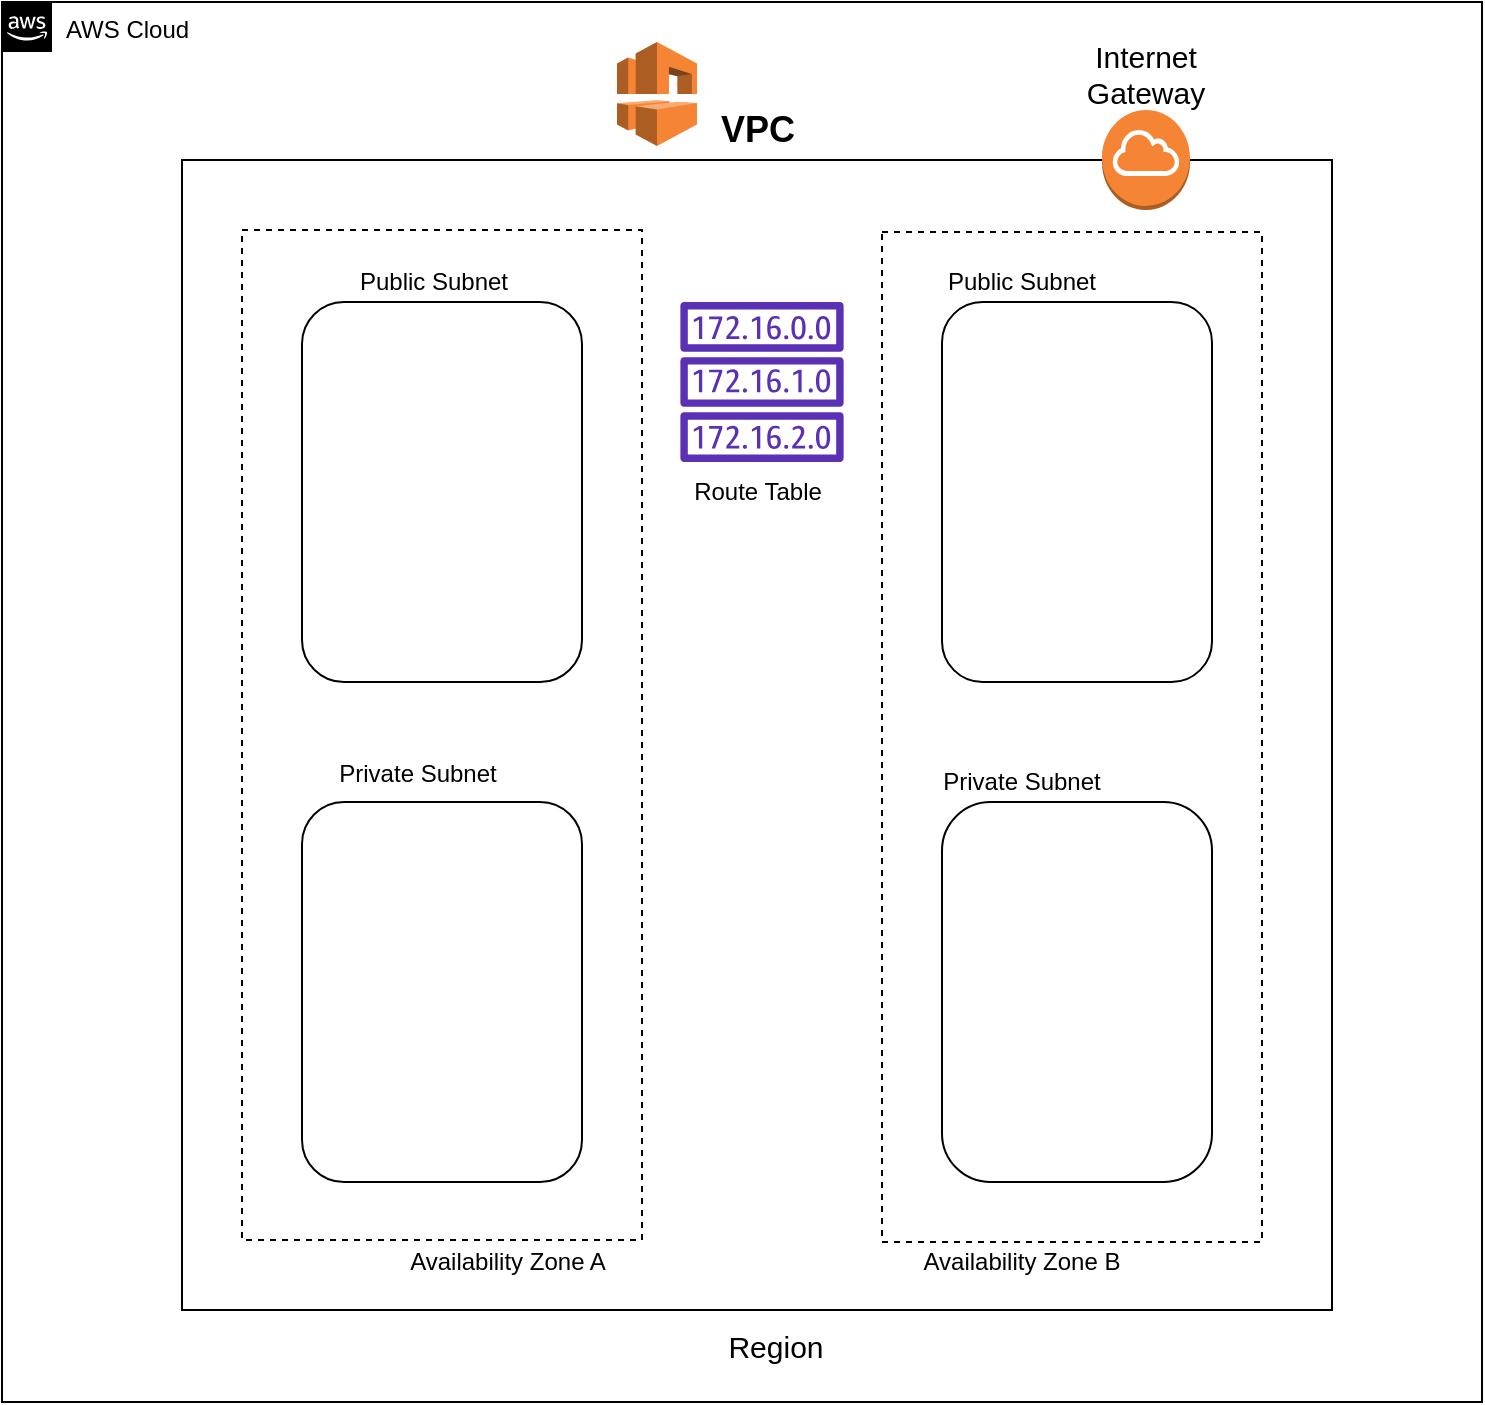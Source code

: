 <mxfile pages="1" version="11.2.8" type="github"><diagram id="Ht1M8jgEwFfnCIfOTk4-" name="Page-1"><mxGraphModel dx="1422" dy="1572" grid="1" gridSize="10" guides="1" tooltips="1" connect="1" arrows="1" fold="1" page="1" pageScale="1" pageWidth="1169" pageHeight="827" math="0" shadow="0"><root><mxCell id="0"/><mxCell id="1" parent="0"/><mxCell id="UEzPUAAOIrF-is8g5C7q-175" value="AWS Cloud" style="points=[[0,0],[0.25,0],[0.5,0],[0.75,0],[1,0],[1,0.25],[1,0.5],[1,0.75],[1,1],[0.75,1],[0.5,1],[0.25,1],[0,1],[0,0.75],[0,0.5],[0,0.25]];outlineConnect=0;html=1;whiteSpace=wrap;fontSize=12;fontStyle=0;shape=mxgraph.aws4.group;grIcon=mxgraph.aws4.group_aws_cloud_alt;verticalAlign=top;align=left;spacingLeft=30;dashed=0;labelBackgroundColor=#ffffff;" parent="1" vertex="1"><mxGeometry x="200" y="-780" width="740" height="700" as="geometry"/></mxCell><mxCell id="lp8DEU2Nt8-4SQT9q1b4-5" value="" style="whiteSpace=wrap;html=1;aspect=fixed;" vertex="1" parent="1"><mxGeometry x="290" y="-701" width="575" height="575" as="geometry"/></mxCell><mxCell id="lp8DEU2Nt8-4SQT9q1b4-6" value="VPC" style="text;html=1;strokeColor=none;fillColor=none;align=center;verticalAlign=middle;whiteSpace=wrap;rounded=0;fontSize=18;fontStyle=1" vertex="1" parent="1"><mxGeometry x="547.5" y="-731" width="60" height="30" as="geometry"/></mxCell><mxCell id="lp8DEU2Nt8-4SQT9q1b4-9" value="" style="rounded=0;whiteSpace=wrap;html=1;shadow=0;glass=0;dashed=1;comic=0;strokeColor=#000000;" vertex="1" parent="1"><mxGeometry x="320" y="-666" width="200" height="505" as="geometry"/></mxCell><mxCell id="lp8DEU2Nt8-4SQT9q1b4-10" value="" style="rounded=0;whiteSpace=wrap;html=1;shadow=0;glass=0;dashed=1;comic=0;strokeColor=#000000;" vertex="1" parent="1"><mxGeometry x="640" y="-665" width="190" height="505" as="geometry"/></mxCell><mxCell id="lp8DEU2Nt8-4SQT9q1b4-12" value="Availability Zone A" style="text;html=1;strokeColor=none;fillColor=none;align=center;verticalAlign=middle;whiteSpace=wrap;rounded=0;shadow=0;glass=0;dashed=1;comic=0;" vertex="1" parent="1"><mxGeometry x="390" y="-160" width="126" height="20" as="geometry"/></mxCell><mxCell id="lp8DEU2Nt8-4SQT9q1b4-15" value="" style="rounded=1;whiteSpace=wrap;html=1;shadow=0;glass=0;comic=0;strokeColor=#000000;" vertex="1" parent="1"><mxGeometry x="350" y="-630" width="140" height="190" as="geometry"/></mxCell><mxCell id="lp8DEU2Nt8-4SQT9q1b4-16" value="" style="rounded=1;whiteSpace=wrap;html=1;shadow=0;glass=0;comic=0;strokeColor=#000000;" vertex="1" parent="1"><mxGeometry x="350" y="-380" width="140" height="190" as="geometry"/></mxCell><mxCell id="lp8DEU2Nt8-4SQT9q1b4-17" value="" style="rounded=1;whiteSpace=wrap;html=1;shadow=0;glass=0;comic=0;strokeColor=#000000;" vertex="1" parent="1"><mxGeometry x="670" y="-630" width="135" height="190" as="geometry"/></mxCell><mxCell id="lp8DEU2Nt8-4SQT9q1b4-18" value="" style="rounded=1;whiteSpace=wrap;html=1;shadow=0;glass=0;comic=0;strokeColor=#000000;arcSize=18;" vertex="1" parent="1"><mxGeometry x="670" y="-380" width="135" height="190" as="geometry"/></mxCell><mxCell id="lp8DEU2Nt8-4SQT9q1b4-20" value="Public Subnet" style="text;html=1;strokeColor=none;fillColor=none;align=center;verticalAlign=middle;whiteSpace=wrap;rounded=0;shadow=0;glass=0;dashed=1;comic=0;" vertex="1" parent="1"><mxGeometry x="370.5" y="-650" width="90" height="20" as="geometry"/></mxCell><mxCell id="lp8DEU2Nt8-4SQT9q1b4-21" value="Public Subnet" style="text;html=1;strokeColor=none;fillColor=none;align=center;verticalAlign=middle;whiteSpace=wrap;rounded=0;shadow=0;glass=0;dashed=1;comic=0;" vertex="1" parent="1"><mxGeometry x="665" y="-650" width="90" height="20" as="geometry"/></mxCell><mxCell id="lp8DEU2Nt8-4SQT9q1b4-22" value="Private Subnet" style="text;html=1;strokeColor=none;fillColor=none;align=center;verticalAlign=middle;whiteSpace=wrap;rounded=0;shadow=0;glass=0;dashed=1;comic=0;" vertex="1" parent="1"><mxGeometry x="363" y="-404" width="90" height="20" as="geometry"/></mxCell><mxCell id="lp8DEU2Nt8-4SQT9q1b4-23" value="Private Subnet" style="text;html=1;strokeColor=none;fillColor=none;align=center;verticalAlign=middle;whiteSpace=wrap;rounded=0;shadow=0;glass=0;dashed=1;comic=0;" vertex="1" parent="1"><mxGeometry x="665" y="-400" width="90" height="20" as="geometry"/></mxCell><mxCell id="lp8DEU2Nt8-4SQT9q1b4-24" value="" style="outlineConnect=0;dashed=0;verticalLabelPosition=bottom;verticalAlign=top;align=center;html=1;shape=mxgraph.aws3.vpc;fillColor=#F58534;gradientColor=none;rounded=0;shadow=0;glass=0;comic=0;strokeColor=#000000;" vertex="1" parent="1"><mxGeometry x="507.5" y="-760" width="40" height="52" as="geometry"/></mxCell><mxCell id="lp8DEU2Nt8-4SQT9q1b4-25" value="Availability Zone B" style="text;html=1;strokeColor=none;fillColor=none;align=center;verticalAlign=middle;whiteSpace=wrap;rounded=0;shadow=0;glass=0;dashed=1;comic=0;" vertex="1" parent="1"><mxGeometry x="647" y="-160" width="126" height="20" as="geometry"/></mxCell><mxCell id="lp8DEU2Nt8-4SQT9q1b4-26" value="" style="outlineConnect=0;fontColor=#232F3E;gradientColor=none;fillColor=#5A30B5;strokeColor=none;dashed=0;verticalLabelPosition=bottom;verticalAlign=top;align=center;html=1;fontSize=12;fontStyle=0;aspect=fixed;pointerEvents=1;shape=mxgraph.aws4.route_table;rounded=0;shadow=0;glass=0;comic=0;" vertex="1" parent="1"><mxGeometry x="539" y="-630" width="82" height="80" as="geometry"/></mxCell><mxCell id="lp8DEU2Nt8-4SQT9q1b4-27" value="Route Table" style="text;html=1;strokeColor=none;fillColor=none;align=center;verticalAlign=middle;whiteSpace=wrap;rounded=0;shadow=0;glass=0;comic=0;" vertex="1" parent="1"><mxGeometry x="542.5" y="-545" width="70" height="20" as="geometry"/></mxCell><mxCell id="lp8DEU2Nt8-4SQT9q1b4-28" value="Region" style="text;html=1;strokeColor=none;fillColor=none;align=center;verticalAlign=middle;whiteSpace=wrap;rounded=0;shadow=0;glass=0;comic=0;fontSize=15;" vertex="1" parent="1"><mxGeometry x="544" y="-126" width="86" height="36" as="geometry"/></mxCell><mxCell id="lp8DEU2Nt8-4SQT9q1b4-29" value="" style="outlineConnect=0;dashed=0;verticalLabelPosition=bottom;verticalAlign=top;align=center;html=1;shape=mxgraph.aws3.internet_gateway;fillColor=#F58534;gradientColor=none;rounded=0;shadow=0;glass=0;comic=0;strokeColor=#000000;fontSize=15;" vertex="1" parent="1"><mxGeometry x="750" y="-726" width="44" height="50" as="geometry"/></mxCell><mxCell id="lp8DEU2Nt8-4SQT9q1b4-30" value="Internet Gateway" style="text;html=1;strokeColor=none;fillColor=none;align=center;verticalAlign=middle;whiteSpace=wrap;rounded=0;shadow=0;glass=0;comic=0;fontSize=15;" vertex="1" parent="1"><mxGeometry x="752" y="-754" width="40" height="20" as="geometry"/></mxCell></root></mxGraphModel></diagram></mxfile>